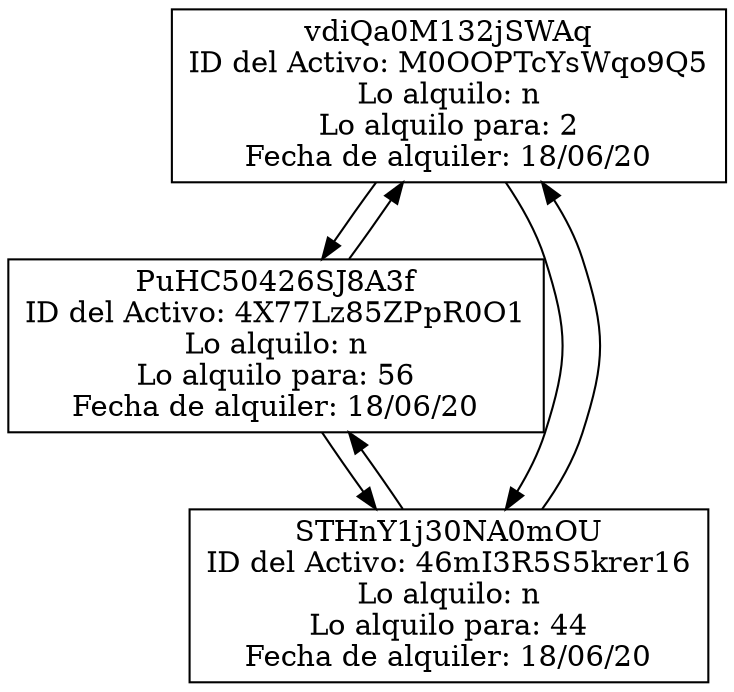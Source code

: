 digraph ListaCircular{ 
 linkdir=LR 
nodo0[shape= record label="vdiQa0M132jSWAq\nID del Activo: M0OOPTcYsWqo9Q5\nLo alquilo: n\nLo alquilo para: 2\nFecha de alquiler: 18/06/20"];
nodo1[shape= record label="PuHC50426SJ8A3f\nID del Activo: 4X77Lz85ZPpR0O1\nLo alquilo: n\nLo alquilo para: 56\nFecha de alquiler: 18/06/20"];
nodo2[shape= record label="STHnY1j30NA0mOU\nID del Activo: 46mI3R5S5krer16\nLo alquilo: n\nLo alquilo para: 44\nFecha de alquiler: 18/06/20"];

nodo0 -> nodo2
nodo0 -> nodo1
nodo2 -> nodo0
nodo1 -> nodo2
nodo1 -> nodo0
nodo2 -> nodo1
}
